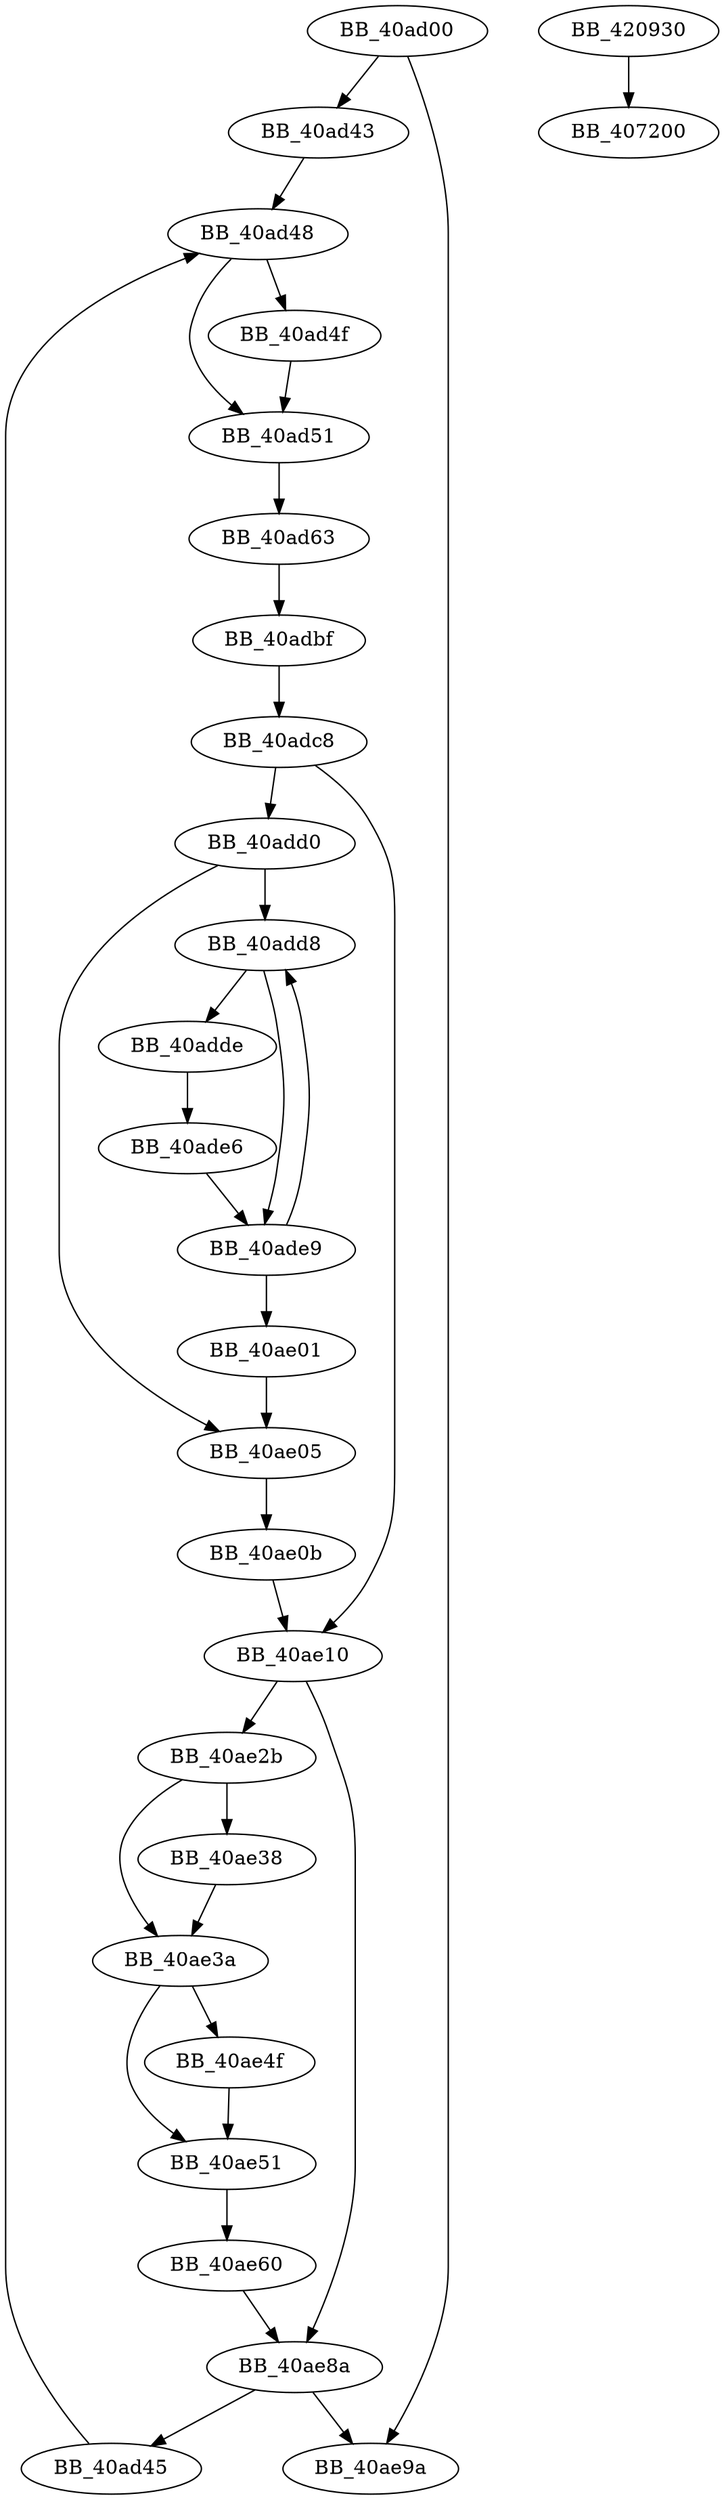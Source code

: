 DiGraph sub_40AD00{
BB_40ad00->BB_40ad43
BB_40ad00->BB_40ae9a
BB_40ad43->BB_40ad48
BB_40ad45->BB_40ad48
BB_40ad48->BB_40ad4f
BB_40ad48->BB_40ad51
BB_40ad4f->BB_40ad51
BB_40ad51->BB_40ad63
BB_40ad63->BB_40adbf
BB_40adbf->BB_40adc8
BB_40adc8->BB_40add0
BB_40adc8->BB_40ae10
BB_40add0->BB_40add8
BB_40add0->BB_40ae05
BB_40add8->BB_40adde
BB_40add8->BB_40ade9
BB_40adde->BB_40ade6
BB_40ade6->BB_40ade9
BB_40ade9->BB_40add8
BB_40ade9->BB_40ae01
BB_40ae01->BB_40ae05
BB_40ae05->BB_40ae0b
BB_40ae0b->BB_40ae10
BB_40ae10->BB_40ae2b
BB_40ae10->BB_40ae8a
BB_40ae2b->BB_40ae38
BB_40ae2b->BB_40ae3a
BB_40ae38->BB_40ae3a
BB_40ae3a->BB_40ae4f
BB_40ae3a->BB_40ae51
BB_40ae4f->BB_40ae51
BB_40ae51->BB_40ae60
BB_40ae60->BB_40ae8a
BB_40ae8a->BB_40ad45
BB_40ae8a->BB_40ae9a
BB_420930->BB_407200
}
